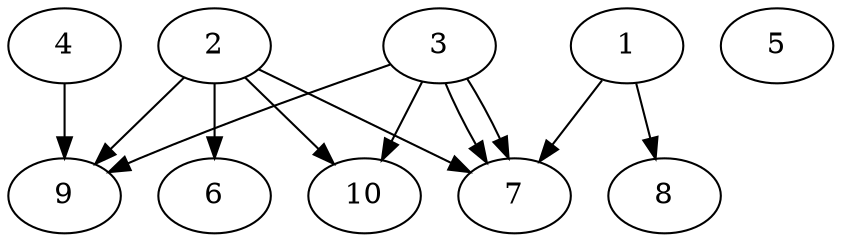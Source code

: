 // DAG automatically generated by daggen at Thu Oct  3 13:58:04 2019
// ./daggen --dot -n 10 --ccr 0.4 --fat 0.7 --regular 0.7 --density 0.7 --mindata 5242880 --maxdata 52428800 
digraph G {
  1 [size="36167680", alpha="0.09", expect_size="14467072"] 
  1 -> 7 [size ="14467072"]
  1 -> 8 [size ="14467072"]
  2 [size="57026560", alpha="0.01", expect_size="22810624"] 
  2 -> 6 [size ="22810624"]
  2 -> 7 [size ="22810624"]
  2 -> 9 [size ="22810624"]
  2 -> 10 [size ="22810624"]
  3 [size="72204800", alpha="0.17", expect_size="28881920"] 
  3 -> 7 [size ="28881920"]
  3 -> 7 [size ="28881920"]
  3 -> 9 [size ="28881920"]
  3 -> 10 [size ="28881920"]
  4 [size="87206400", alpha="0.11", expect_size="34882560"] 
  4 -> 9 [size ="34882560"]
  5 [size="85386240", alpha="0.05", expect_size="34154496"] 
  6 [size="33781760", alpha="0.05", expect_size="13512704"] 
  7 [size="57093120", alpha="0.20", expect_size="22837248"] 
  8 [size="78456320", alpha="0.08", expect_size="31382528"] 
  9 [size="25438720", alpha="0.15", expect_size="10175488"] 
  10 [size="35064320", alpha="0.08", expect_size="14025728"] 
}
